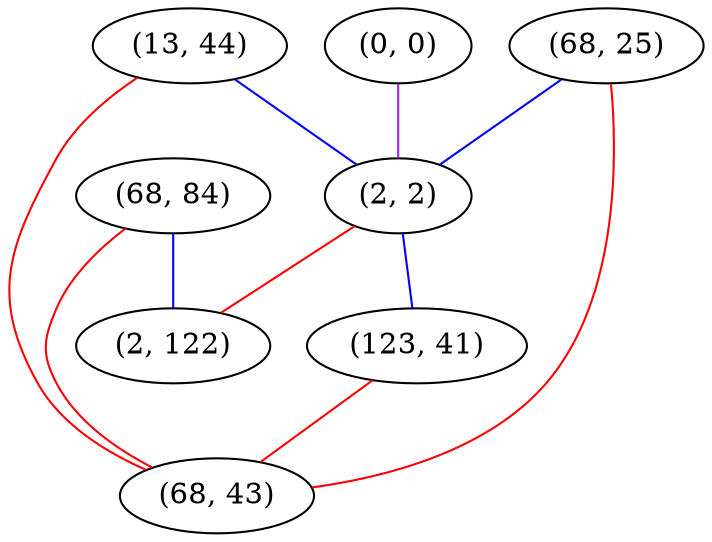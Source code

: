 graph "" {
"(13, 44)";
"(68, 84)";
"(0, 0)";
"(68, 25)";
"(2, 2)";
"(123, 41)";
"(68, 43)";
"(2, 122)";
"(13, 44)" -- "(68, 43)"  [color=red, key=0, weight=1];
"(13, 44)" -- "(2, 2)"  [color=blue, key=0, weight=3];
"(68, 84)" -- "(68, 43)"  [color=red, key=0, weight=1];
"(68, 84)" -- "(2, 122)"  [color=blue, key=0, weight=3];
"(0, 0)" -- "(2, 2)"  [color=purple, key=0, weight=4];
"(68, 25)" -- "(68, 43)"  [color=red, key=0, weight=1];
"(68, 25)" -- "(2, 2)"  [color=blue, key=0, weight=3];
"(2, 2)" -- "(123, 41)"  [color=blue, key=0, weight=3];
"(2, 2)" -- "(2, 122)"  [color=red, key=0, weight=1];
"(123, 41)" -- "(68, 43)"  [color=red, key=0, weight=1];
}
